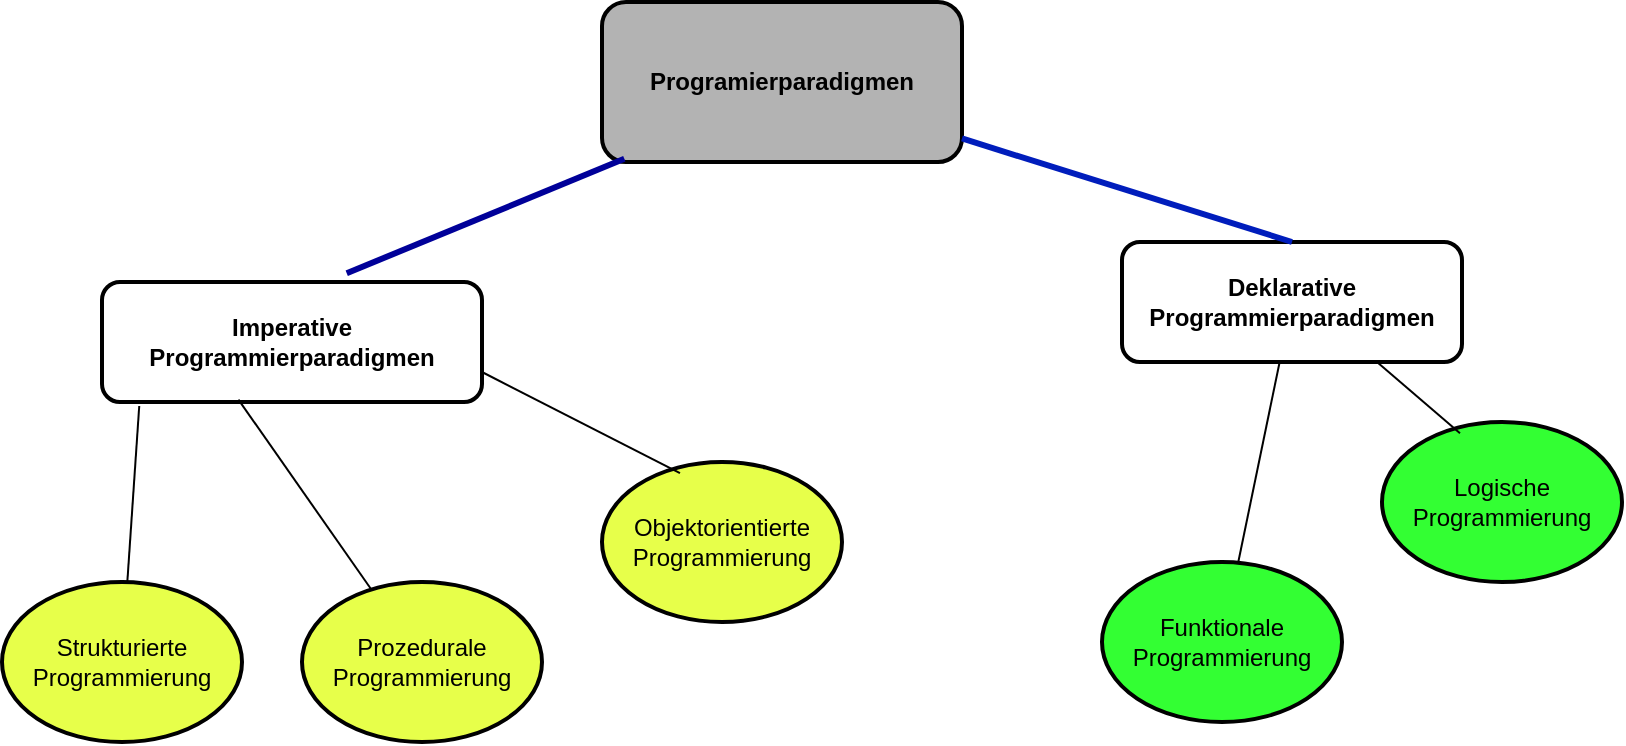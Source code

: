 <mxfile version="24.2.5" type="device">
  <diagram name="Page-1" id="NVM6q38y7pt57Z8ZgIro">
    <mxGraphModel dx="1877" dy="621" grid="1" gridSize="10" guides="1" tooltips="1" connect="1" arrows="1" fold="1" page="1" pageScale="1" pageWidth="827" pageHeight="1169" background="#ffffff" math="0" shadow="0">
      <root>
        <mxCell id="0" />
        <mxCell id="1" parent="0" />
        <mxCell id="fhBIiD-2m5B79sj0A_ua-1" value="&lt;b&gt;Programierparadigmen&lt;/b&gt;" style="rounded=1;whiteSpace=wrap;html=1;fillColor=#B3B3B3;strokeWidth=2;" parent="1" vertex="1">
          <mxGeometry x="280" y="30" width="180" height="80" as="geometry" />
        </mxCell>
        <mxCell id="fhBIiD-2m5B79sj0A_ua-2" value="&lt;b&gt;Imperative Programmierparadigmen&lt;/b&gt;" style="rounded=1;whiteSpace=wrap;html=1;strokeWidth=2;" parent="1" vertex="1">
          <mxGeometry x="30" y="170" width="190" height="60" as="geometry" />
        </mxCell>
        <mxCell id="fhBIiD-2m5B79sj0A_ua-3" value="&lt;b&gt;Deklarative Programmierparadigmen&lt;/b&gt;" style="rounded=1;whiteSpace=wrap;html=1;strokeWidth=2;" parent="1" vertex="1">
          <mxGeometry x="540" y="150" width="170" height="60" as="geometry" />
        </mxCell>
        <mxCell id="fhBIiD-2m5B79sj0A_ua-4" value="" style="endArrow=none;html=1;rounded=0;entryX=0.062;entryY=0.98;entryDx=0;entryDy=0;entryPerimeter=0;exitX=0.644;exitY=-0.073;exitDx=0;exitDy=0;exitPerimeter=0;strokeWidth=3;strokeColor=#000099;" parent="1" source="fhBIiD-2m5B79sj0A_ua-2" target="fhBIiD-2m5B79sj0A_ua-1" edge="1">
          <mxGeometry width="50" height="50" relative="1" as="geometry">
            <mxPoint x="390" y="350" as="sourcePoint" />
            <mxPoint x="350" y="190" as="targetPoint" />
          </mxGeometry>
        </mxCell>
        <mxCell id="fhBIiD-2m5B79sj0A_ua-5" value="" style="endArrow=none;html=1;rounded=0;exitX=0.5;exitY=0;exitDx=0;exitDy=0;strokeWidth=3;fillColor=#0050ef;strokeColor=#001DBC;curved=1;" parent="1" source="fhBIiD-2m5B79sj0A_ua-3" target="fhBIiD-2m5B79sj0A_ua-1" edge="1">
          <mxGeometry width="50" height="50" relative="1" as="geometry">
            <mxPoint x="390" y="350" as="sourcePoint" />
            <mxPoint x="440" y="300" as="targetPoint" />
          </mxGeometry>
        </mxCell>
        <mxCell id="fhBIiD-2m5B79sj0A_ua-6" value="Strukturierte Programmierung" style="ellipse;whiteSpace=wrap;html=1;strokeWidth=2;fillColor=#E7FF4A;" parent="1" vertex="1">
          <mxGeometry x="-20" y="320" width="120" height="80" as="geometry" />
        </mxCell>
        <mxCell id="fhBIiD-2m5B79sj0A_ua-7" value="Prozedurale Programmierung" style="ellipse;whiteSpace=wrap;html=1;strokeWidth=2;fillColor=#E7FF4A;" parent="1" vertex="1">
          <mxGeometry x="130" y="320" width="120" height="80" as="geometry" />
        </mxCell>
        <mxCell id="fhBIiD-2m5B79sj0A_ua-8" value="Objektorientierte Programmierung" style="ellipse;whiteSpace=wrap;html=1;strokeWidth=2;fillColor=#E7FF4A;" parent="1" vertex="1">
          <mxGeometry x="280" y="260" width="120" height="80" as="geometry" />
        </mxCell>
        <mxCell id="fhBIiD-2m5B79sj0A_ua-9" value="" style="endArrow=none;html=1;rounded=0;entryX=1;entryY=0.75;entryDx=0;entryDy=0;exitX=0.325;exitY=0.07;exitDx=0;exitDy=0;exitPerimeter=0;" parent="1" source="fhBIiD-2m5B79sj0A_ua-8" target="fhBIiD-2m5B79sj0A_ua-2" edge="1">
          <mxGeometry width="50" height="50" relative="1" as="geometry">
            <mxPoint x="300" y="350" as="sourcePoint" />
            <mxPoint x="350" y="300" as="targetPoint" />
          </mxGeometry>
        </mxCell>
        <mxCell id="fhBIiD-2m5B79sj0A_ua-10" value="" style="endArrow=none;html=1;rounded=0;entryX=0.359;entryY=0.98;entryDx=0;entryDy=0;entryPerimeter=0;" parent="1" source="fhBIiD-2m5B79sj0A_ua-7" target="fhBIiD-2m5B79sj0A_ua-2" edge="1">
          <mxGeometry width="50" height="50" relative="1" as="geometry">
            <mxPoint x="300" y="350" as="sourcePoint" />
            <mxPoint x="350" y="300" as="targetPoint" />
          </mxGeometry>
        </mxCell>
        <mxCell id="fhBIiD-2m5B79sj0A_ua-11" value="" style="endArrow=none;html=1;rounded=0;entryX=0.098;entryY=1.033;entryDx=0;entryDy=0;entryPerimeter=0;" parent="1" source="fhBIiD-2m5B79sj0A_ua-6" target="fhBIiD-2m5B79sj0A_ua-2" edge="1">
          <mxGeometry width="50" height="50" relative="1" as="geometry">
            <mxPoint x="300" y="350" as="sourcePoint" />
            <mxPoint x="350" y="300" as="targetPoint" />
          </mxGeometry>
        </mxCell>
        <mxCell id="fhBIiD-2m5B79sj0A_ua-12" value="Funktionale Programmierung" style="ellipse;whiteSpace=wrap;html=1;strokeWidth=2;fillColor=#33FF33;" parent="1" vertex="1">
          <mxGeometry x="530" y="310" width="120" height="80" as="geometry" />
        </mxCell>
        <mxCell id="fhBIiD-2m5B79sj0A_ua-13" value="" style="endArrow=none;html=1;rounded=0;" parent="1" source="fhBIiD-2m5B79sj0A_ua-12" target="fhBIiD-2m5B79sj0A_ua-3" edge="1">
          <mxGeometry width="50" height="50" relative="1" as="geometry">
            <mxPoint x="310" y="360" as="sourcePoint" />
            <mxPoint x="201" y="244" as="targetPoint" />
          </mxGeometry>
        </mxCell>
        <mxCell id="fhBIiD-2m5B79sj0A_ua-14" value="Logische Programmierung" style="ellipse;whiteSpace=wrap;html=1;strokeWidth=2;fillColor=#33FF33;" parent="1" vertex="1">
          <mxGeometry x="670" y="240" width="120" height="80" as="geometry" />
        </mxCell>
        <mxCell id="fhBIiD-2m5B79sj0A_ua-15" value="" style="endArrow=none;html=1;rounded=0;entryX=0.75;entryY=1;entryDx=0;entryDy=0;exitX=0.325;exitY=0.07;exitDx=0;exitDy=0;exitPerimeter=0;" parent="1" source="fhBIiD-2m5B79sj0A_ua-14" target="fhBIiD-2m5B79sj0A_ua-3" edge="1">
          <mxGeometry width="50" height="50" relative="1" as="geometry">
            <mxPoint x="709" y="350" as="sourcePoint" />
            <mxPoint x="600" y="234" as="targetPoint" />
          </mxGeometry>
        </mxCell>
      </root>
    </mxGraphModel>
  </diagram>
</mxfile>
